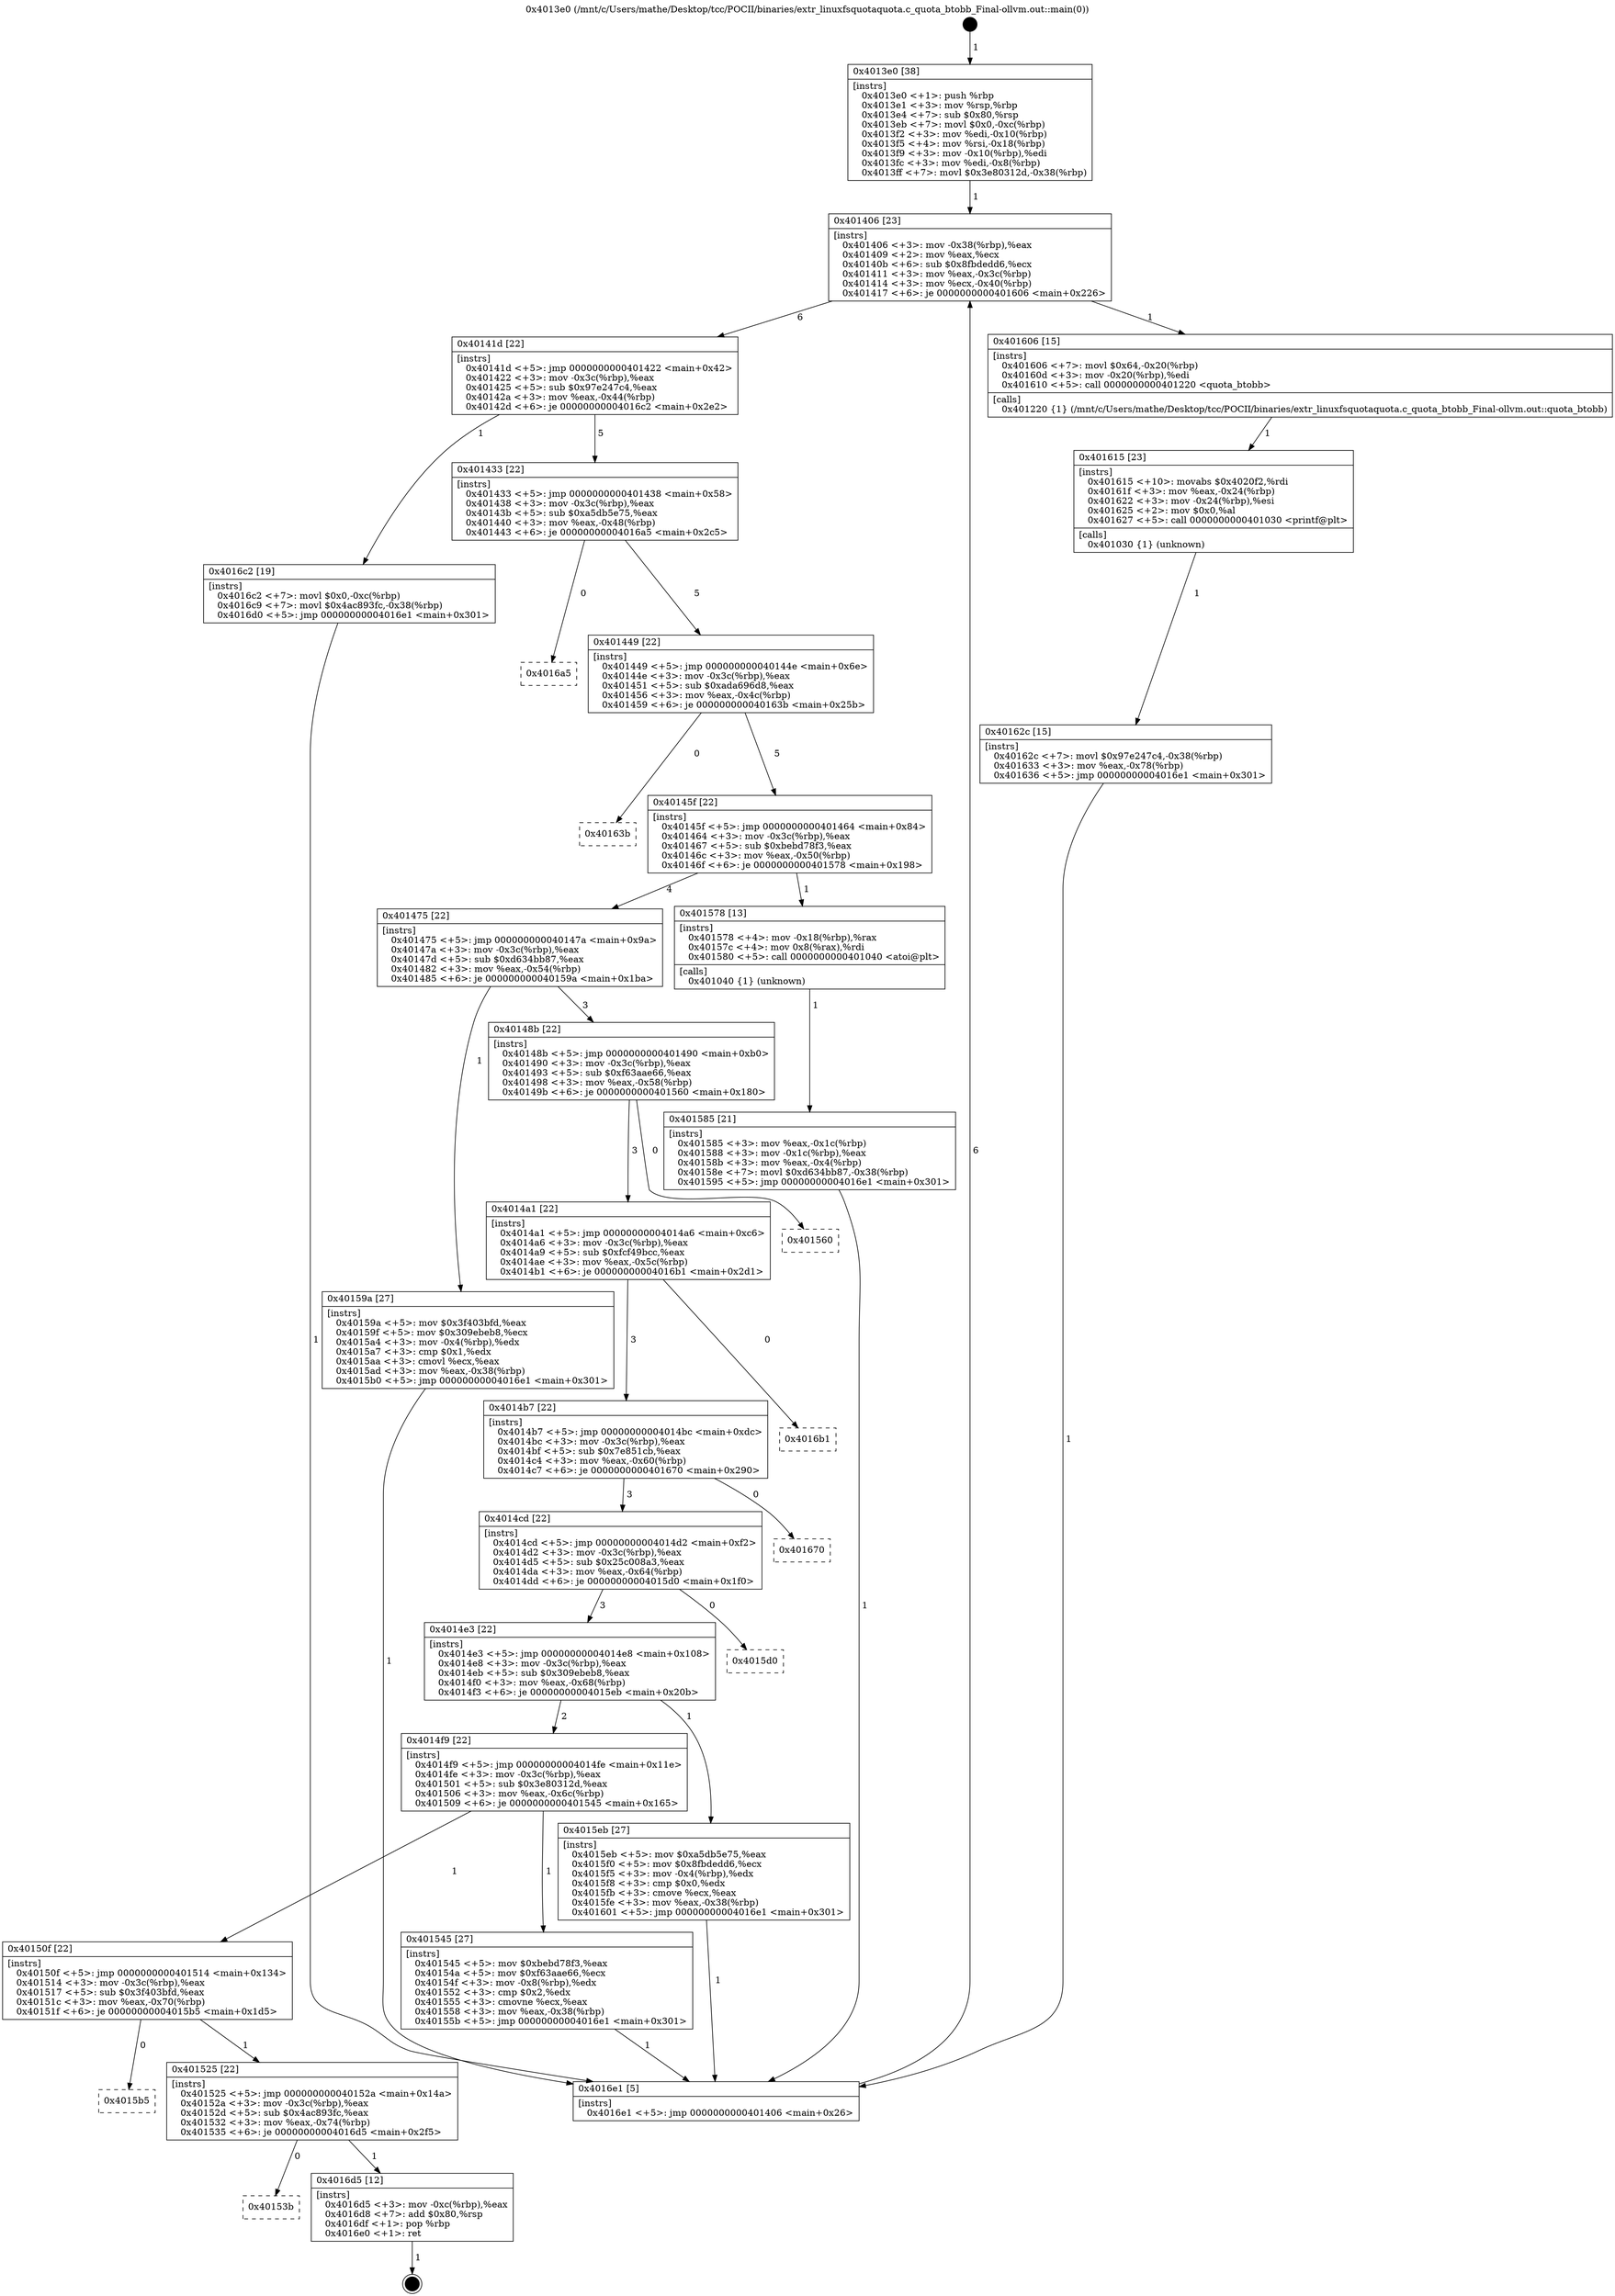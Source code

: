 digraph "0x4013e0" {
  label = "0x4013e0 (/mnt/c/Users/mathe/Desktop/tcc/POCII/binaries/extr_linuxfsquotaquota.c_quota_btobb_Final-ollvm.out::main(0))"
  labelloc = "t"
  node[shape=record]

  Entry [label="",width=0.3,height=0.3,shape=circle,fillcolor=black,style=filled]
  "0x401406" [label="{
     0x401406 [23]\l
     | [instrs]\l
     &nbsp;&nbsp;0x401406 \<+3\>: mov -0x38(%rbp),%eax\l
     &nbsp;&nbsp;0x401409 \<+2\>: mov %eax,%ecx\l
     &nbsp;&nbsp;0x40140b \<+6\>: sub $0x8fbdedd6,%ecx\l
     &nbsp;&nbsp;0x401411 \<+3\>: mov %eax,-0x3c(%rbp)\l
     &nbsp;&nbsp;0x401414 \<+3\>: mov %ecx,-0x40(%rbp)\l
     &nbsp;&nbsp;0x401417 \<+6\>: je 0000000000401606 \<main+0x226\>\l
  }"]
  "0x401606" [label="{
     0x401606 [15]\l
     | [instrs]\l
     &nbsp;&nbsp;0x401606 \<+7\>: movl $0x64,-0x20(%rbp)\l
     &nbsp;&nbsp;0x40160d \<+3\>: mov -0x20(%rbp),%edi\l
     &nbsp;&nbsp;0x401610 \<+5\>: call 0000000000401220 \<quota_btobb\>\l
     | [calls]\l
     &nbsp;&nbsp;0x401220 \{1\} (/mnt/c/Users/mathe/Desktop/tcc/POCII/binaries/extr_linuxfsquotaquota.c_quota_btobb_Final-ollvm.out::quota_btobb)\l
  }"]
  "0x40141d" [label="{
     0x40141d [22]\l
     | [instrs]\l
     &nbsp;&nbsp;0x40141d \<+5\>: jmp 0000000000401422 \<main+0x42\>\l
     &nbsp;&nbsp;0x401422 \<+3\>: mov -0x3c(%rbp),%eax\l
     &nbsp;&nbsp;0x401425 \<+5\>: sub $0x97e247c4,%eax\l
     &nbsp;&nbsp;0x40142a \<+3\>: mov %eax,-0x44(%rbp)\l
     &nbsp;&nbsp;0x40142d \<+6\>: je 00000000004016c2 \<main+0x2e2\>\l
  }"]
  Exit [label="",width=0.3,height=0.3,shape=circle,fillcolor=black,style=filled,peripheries=2]
  "0x4016c2" [label="{
     0x4016c2 [19]\l
     | [instrs]\l
     &nbsp;&nbsp;0x4016c2 \<+7\>: movl $0x0,-0xc(%rbp)\l
     &nbsp;&nbsp;0x4016c9 \<+7\>: movl $0x4ac893fc,-0x38(%rbp)\l
     &nbsp;&nbsp;0x4016d0 \<+5\>: jmp 00000000004016e1 \<main+0x301\>\l
  }"]
  "0x401433" [label="{
     0x401433 [22]\l
     | [instrs]\l
     &nbsp;&nbsp;0x401433 \<+5\>: jmp 0000000000401438 \<main+0x58\>\l
     &nbsp;&nbsp;0x401438 \<+3\>: mov -0x3c(%rbp),%eax\l
     &nbsp;&nbsp;0x40143b \<+5\>: sub $0xa5db5e75,%eax\l
     &nbsp;&nbsp;0x401440 \<+3\>: mov %eax,-0x48(%rbp)\l
     &nbsp;&nbsp;0x401443 \<+6\>: je 00000000004016a5 \<main+0x2c5\>\l
  }"]
  "0x40153b" [label="{
     0x40153b\l
  }", style=dashed]
  "0x4016a5" [label="{
     0x4016a5\l
  }", style=dashed]
  "0x401449" [label="{
     0x401449 [22]\l
     | [instrs]\l
     &nbsp;&nbsp;0x401449 \<+5\>: jmp 000000000040144e \<main+0x6e\>\l
     &nbsp;&nbsp;0x40144e \<+3\>: mov -0x3c(%rbp),%eax\l
     &nbsp;&nbsp;0x401451 \<+5\>: sub $0xada696d8,%eax\l
     &nbsp;&nbsp;0x401456 \<+3\>: mov %eax,-0x4c(%rbp)\l
     &nbsp;&nbsp;0x401459 \<+6\>: je 000000000040163b \<main+0x25b\>\l
  }"]
  "0x4016d5" [label="{
     0x4016d5 [12]\l
     | [instrs]\l
     &nbsp;&nbsp;0x4016d5 \<+3\>: mov -0xc(%rbp),%eax\l
     &nbsp;&nbsp;0x4016d8 \<+7\>: add $0x80,%rsp\l
     &nbsp;&nbsp;0x4016df \<+1\>: pop %rbp\l
     &nbsp;&nbsp;0x4016e0 \<+1\>: ret\l
  }"]
  "0x40163b" [label="{
     0x40163b\l
  }", style=dashed]
  "0x40145f" [label="{
     0x40145f [22]\l
     | [instrs]\l
     &nbsp;&nbsp;0x40145f \<+5\>: jmp 0000000000401464 \<main+0x84\>\l
     &nbsp;&nbsp;0x401464 \<+3\>: mov -0x3c(%rbp),%eax\l
     &nbsp;&nbsp;0x401467 \<+5\>: sub $0xbebd78f3,%eax\l
     &nbsp;&nbsp;0x40146c \<+3\>: mov %eax,-0x50(%rbp)\l
     &nbsp;&nbsp;0x40146f \<+6\>: je 0000000000401578 \<main+0x198\>\l
  }"]
  "0x401525" [label="{
     0x401525 [22]\l
     | [instrs]\l
     &nbsp;&nbsp;0x401525 \<+5\>: jmp 000000000040152a \<main+0x14a\>\l
     &nbsp;&nbsp;0x40152a \<+3\>: mov -0x3c(%rbp),%eax\l
     &nbsp;&nbsp;0x40152d \<+5\>: sub $0x4ac893fc,%eax\l
     &nbsp;&nbsp;0x401532 \<+3\>: mov %eax,-0x74(%rbp)\l
     &nbsp;&nbsp;0x401535 \<+6\>: je 00000000004016d5 \<main+0x2f5\>\l
  }"]
  "0x401578" [label="{
     0x401578 [13]\l
     | [instrs]\l
     &nbsp;&nbsp;0x401578 \<+4\>: mov -0x18(%rbp),%rax\l
     &nbsp;&nbsp;0x40157c \<+4\>: mov 0x8(%rax),%rdi\l
     &nbsp;&nbsp;0x401580 \<+5\>: call 0000000000401040 \<atoi@plt\>\l
     | [calls]\l
     &nbsp;&nbsp;0x401040 \{1\} (unknown)\l
  }"]
  "0x401475" [label="{
     0x401475 [22]\l
     | [instrs]\l
     &nbsp;&nbsp;0x401475 \<+5\>: jmp 000000000040147a \<main+0x9a\>\l
     &nbsp;&nbsp;0x40147a \<+3\>: mov -0x3c(%rbp),%eax\l
     &nbsp;&nbsp;0x40147d \<+5\>: sub $0xd634bb87,%eax\l
     &nbsp;&nbsp;0x401482 \<+3\>: mov %eax,-0x54(%rbp)\l
     &nbsp;&nbsp;0x401485 \<+6\>: je 000000000040159a \<main+0x1ba\>\l
  }"]
  "0x4015b5" [label="{
     0x4015b5\l
  }", style=dashed]
  "0x40159a" [label="{
     0x40159a [27]\l
     | [instrs]\l
     &nbsp;&nbsp;0x40159a \<+5\>: mov $0x3f403bfd,%eax\l
     &nbsp;&nbsp;0x40159f \<+5\>: mov $0x309ebeb8,%ecx\l
     &nbsp;&nbsp;0x4015a4 \<+3\>: mov -0x4(%rbp),%edx\l
     &nbsp;&nbsp;0x4015a7 \<+3\>: cmp $0x1,%edx\l
     &nbsp;&nbsp;0x4015aa \<+3\>: cmovl %ecx,%eax\l
     &nbsp;&nbsp;0x4015ad \<+3\>: mov %eax,-0x38(%rbp)\l
     &nbsp;&nbsp;0x4015b0 \<+5\>: jmp 00000000004016e1 \<main+0x301\>\l
  }"]
  "0x40148b" [label="{
     0x40148b [22]\l
     | [instrs]\l
     &nbsp;&nbsp;0x40148b \<+5\>: jmp 0000000000401490 \<main+0xb0\>\l
     &nbsp;&nbsp;0x401490 \<+3\>: mov -0x3c(%rbp),%eax\l
     &nbsp;&nbsp;0x401493 \<+5\>: sub $0xf63aae66,%eax\l
     &nbsp;&nbsp;0x401498 \<+3\>: mov %eax,-0x58(%rbp)\l
     &nbsp;&nbsp;0x40149b \<+6\>: je 0000000000401560 \<main+0x180\>\l
  }"]
  "0x40162c" [label="{
     0x40162c [15]\l
     | [instrs]\l
     &nbsp;&nbsp;0x40162c \<+7\>: movl $0x97e247c4,-0x38(%rbp)\l
     &nbsp;&nbsp;0x401633 \<+3\>: mov %eax,-0x78(%rbp)\l
     &nbsp;&nbsp;0x401636 \<+5\>: jmp 00000000004016e1 \<main+0x301\>\l
  }"]
  "0x401560" [label="{
     0x401560\l
  }", style=dashed]
  "0x4014a1" [label="{
     0x4014a1 [22]\l
     | [instrs]\l
     &nbsp;&nbsp;0x4014a1 \<+5\>: jmp 00000000004014a6 \<main+0xc6\>\l
     &nbsp;&nbsp;0x4014a6 \<+3\>: mov -0x3c(%rbp),%eax\l
     &nbsp;&nbsp;0x4014a9 \<+5\>: sub $0xfcf49bcc,%eax\l
     &nbsp;&nbsp;0x4014ae \<+3\>: mov %eax,-0x5c(%rbp)\l
     &nbsp;&nbsp;0x4014b1 \<+6\>: je 00000000004016b1 \<main+0x2d1\>\l
  }"]
  "0x401615" [label="{
     0x401615 [23]\l
     | [instrs]\l
     &nbsp;&nbsp;0x401615 \<+10\>: movabs $0x4020f2,%rdi\l
     &nbsp;&nbsp;0x40161f \<+3\>: mov %eax,-0x24(%rbp)\l
     &nbsp;&nbsp;0x401622 \<+3\>: mov -0x24(%rbp),%esi\l
     &nbsp;&nbsp;0x401625 \<+2\>: mov $0x0,%al\l
     &nbsp;&nbsp;0x401627 \<+5\>: call 0000000000401030 \<printf@plt\>\l
     | [calls]\l
     &nbsp;&nbsp;0x401030 \{1\} (unknown)\l
  }"]
  "0x4016b1" [label="{
     0x4016b1\l
  }", style=dashed]
  "0x4014b7" [label="{
     0x4014b7 [22]\l
     | [instrs]\l
     &nbsp;&nbsp;0x4014b7 \<+5\>: jmp 00000000004014bc \<main+0xdc\>\l
     &nbsp;&nbsp;0x4014bc \<+3\>: mov -0x3c(%rbp),%eax\l
     &nbsp;&nbsp;0x4014bf \<+5\>: sub $0x7e851cb,%eax\l
     &nbsp;&nbsp;0x4014c4 \<+3\>: mov %eax,-0x60(%rbp)\l
     &nbsp;&nbsp;0x4014c7 \<+6\>: je 0000000000401670 \<main+0x290\>\l
  }"]
  "0x401585" [label="{
     0x401585 [21]\l
     | [instrs]\l
     &nbsp;&nbsp;0x401585 \<+3\>: mov %eax,-0x1c(%rbp)\l
     &nbsp;&nbsp;0x401588 \<+3\>: mov -0x1c(%rbp),%eax\l
     &nbsp;&nbsp;0x40158b \<+3\>: mov %eax,-0x4(%rbp)\l
     &nbsp;&nbsp;0x40158e \<+7\>: movl $0xd634bb87,-0x38(%rbp)\l
     &nbsp;&nbsp;0x401595 \<+5\>: jmp 00000000004016e1 \<main+0x301\>\l
  }"]
  "0x401670" [label="{
     0x401670\l
  }", style=dashed]
  "0x4014cd" [label="{
     0x4014cd [22]\l
     | [instrs]\l
     &nbsp;&nbsp;0x4014cd \<+5\>: jmp 00000000004014d2 \<main+0xf2\>\l
     &nbsp;&nbsp;0x4014d2 \<+3\>: mov -0x3c(%rbp),%eax\l
     &nbsp;&nbsp;0x4014d5 \<+5\>: sub $0x25c008a3,%eax\l
     &nbsp;&nbsp;0x4014da \<+3\>: mov %eax,-0x64(%rbp)\l
     &nbsp;&nbsp;0x4014dd \<+6\>: je 00000000004015d0 \<main+0x1f0\>\l
  }"]
  "0x4013e0" [label="{
     0x4013e0 [38]\l
     | [instrs]\l
     &nbsp;&nbsp;0x4013e0 \<+1\>: push %rbp\l
     &nbsp;&nbsp;0x4013e1 \<+3\>: mov %rsp,%rbp\l
     &nbsp;&nbsp;0x4013e4 \<+7\>: sub $0x80,%rsp\l
     &nbsp;&nbsp;0x4013eb \<+7\>: movl $0x0,-0xc(%rbp)\l
     &nbsp;&nbsp;0x4013f2 \<+3\>: mov %edi,-0x10(%rbp)\l
     &nbsp;&nbsp;0x4013f5 \<+4\>: mov %rsi,-0x18(%rbp)\l
     &nbsp;&nbsp;0x4013f9 \<+3\>: mov -0x10(%rbp),%edi\l
     &nbsp;&nbsp;0x4013fc \<+3\>: mov %edi,-0x8(%rbp)\l
     &nbsp;&nbsp;0x4013ff \<+7\>: movl $0x3e80312d,-0x38(%rbp)\l
  }"]
  "0x4015d0" [label="{
     0x4015d0\l
  }", style=dashed]
  "0x4014e3" [label="{
     0x4014e3 [22]\l
     | [instrs]\l
     &nbsp;&nbsp;0x4014e3 \<+5\>: jmp 00000000004014e8 \<main+0x108\>\l
     &nbsp;&nbsp;0x4014e8 \<+3\>: mov -0x3c(%rbp),%eax\l
     &nbsp;&nbsp;0x4014eb \<+5\>: sub $0x309ebeb8,%eax\l
     &nbsp;&nbsp;0x4014f0 \<+3\>: mov %eax,-0x68(%rbp)\l
     &nbsp;&nbsp;0x4014f3 \<+6\>: je 00000000004015eb \<main+0x20b\>\l
  }"]
  "0x4016e1" [label="{
     0x4016e1 [5]\l
     | [instrs]\l
     &nbsp;&nbsp;0x4016e1 \<+5\>: jmp 0000000000401406 \<main+0x26\>\l
  }"]
  "0x4015eb" [label="{
     0x4015eb [27]\l
     | [instrs]\l
     &nbsp;&nbsp;0x4015eb \<+5\>: mov $0xa5db5e75,%eax\l
     &nbsp;&nbsp;0x4015f0 \<+5\>: mov $0x8fbdedd6,%ecx\l
     &nbsp;&nbsp;0x4015f5 \<+3\>: mov -0x4(%rbp),%edx\l
     &nbsp;&nbsp;0x4015f8 \<+3\>: cmp $0x0,%edx\l
     &nbsp;&nbsp;0x4015fb \<+3\>: cmove %ecx,%eax\l
     &nbsp;&nbsp;0x4015fe \<+3\>: mov %eax,-0x38(%rbp)\l
     &nbsp;&nbsp;0x401601 \<+5\>: jmp 00000000004016e1 \<main+0x301\>\l
  }"]
  "0x4014f9" [label="{
     0x4014f9 [22]\l
     | [instrs]\l
     &nbsp;&nbsp;0x4014f9 \<+5\>: jmp 00000000004014fe \<main+0x11e\>\l
     &nbsp;&nbsp;0x4014fe \<+3\>: mov -0x3c(%rbp),%eax\l
     &nbsp;&nbsp;0x401501 \<+5\>: sub $0x3e80312d,%eax\l
     &nbsp;&nbsp;0x401506 \<+3\>: mov %eax,-0x6c(%rbp)\l
     &nbsp;&nbsp;0x401509 \<+6\>: je 0000000000401545 \<main+0x165\>\l
  }"]
  "0x40150f" [label="{
     0x40150f [22]\l
     | [instrs]\l
     &nbsp;&nbsp;0x40150f \<+5\>: jmp 0000000000401514 \<main+0x134\>\l
     &nbsp;&nbsp;0x401514 \<+3\>: mov -0x3c(%rbp),%eax\l
     &nbsp;&nbsp;0x401517 \<+5\>: sub $0x3f403bfd,%eax\l
     &nbsp;&nbsp;0x40151c \<+3\>: mov %eax,-0x70(%rbp)\l
     &nbsp;&nbsp;0x40151f \<+6\>: je 00000000004015b5 \<main+0x1d5\>\l
  }"]
  "0x401545" [label="{
     0x401545 [27]\l
     | [instrs]\l
     &nbsp;&nbsp;0x401545 \<+5\>: mov $0xbebd78f3,%eax\l
     &nbsp;&nbsp;0x40154a \<+5\>: mov $0xf63aae66,%ecx\l
     &nbsp;&nbsp;0x40154f \<+3\>: mov -0x8(%rbp),%edx\l
     &nbsp;&nbsp;0x401552 \<+3\>: cmp $0x2,%edx\l
     &nbsp;&nbsp;0x401555 \<+3\>: cmovne %ecx,%eax\l
     &nbsp;&nbsp;0x401558 \<+3\>: mov %eax,-0x38(%rbp)\l
     &nbsp;&nbsp;0x40155b \<+5\>: jmp 00000000004016e1 \<main+0x301\>\l
  }"]
  Entry -> "0x4013e0" [label=" 1"]
  "0x401406" -> "0x401606" [label=" 1"]
  "0x401406" -> "0x40141d" [label=" 6"]
  "0x4016d5" -> Exit [label=" 1"]
  "0x40141d" -> "0x4016c2" [label=" 1"]
  "0x40141d" -> "0x401433" [label=" 5"]
  "0x401525" -> "0x40153b" [label=" 0"]
  "0x401433" -> "0x4016a5" [label=" 0"]
  "0x401433" -> "0x401449" [label=" 5"]
  "0x401525" -> "0x4016d5" [label=" 1"]
  "0x401449" -> "0x40163b" [label=" 0"]
  "0x401449" -> "0x40145f" [label=" 5"]
  "0x40150f" -> "0x401525" [label=" 1"]
  "0x40145f" -> "0x401578" [label=" 1"]
  "0x40145f" -> "0x401475" [label=" 4"]
  "0x40150f" -> "0x4015b5" [label=" 0"]
  "0x401475" -> "0x40159a" [label=" 1"]
  "0x401475" -> "0x40148b" [label=" 3"]
  "0x4016c2" -> "0x4016e1" [label=" 1"]
  "0x40148b" -> "0x401560" [label=" 0"]
  "0x40148b" -> "0x4014a1" [label=" 3"]
  "0x40162c" -> "0x4016e1" [label=" 1"]
  "0x4014a1" -> "0x4016b1" [label=" 0"]
  "0x4014a1" -> "0x4014b7" [label=" 3"]
  "0x401615" -> "0x40162c" [label=" 1"]
  "0x4014b7" -> "0x401670" [label=" 0"]
  "0x4014b7" -> "0x4014cd" [label=" 3"]
  "0x401606" -> "0x401615" [label=" 1"]
  "0x4014cd" -> "0x4015d0" [label=" 0"]
  "0x4014cd" -> "0x4014e3" [label=" 3"]
  "0x4015eb" -> "0x4016e1" [label=" 1"]
  "0x4014e3" -> "0x4015eb" [label=" 1"]
  "0x4014e3" -> "0x4014f9" [label=" 2"]
  "0x40159a" -> "0x4016e1" [label=" 1"]
  "0x4014f9" -> "0x401545" [label=" 1"]
  "0x4014f9" -> "0x40150f" [label=" 1"]
  "0x401545" -> "0x4016e1" [label=" 1"]
  "0x4013e0" -> "0x401406" [label=" 1"]
  "0x4016e1" -> "0x401406" [label=" 6"]
  "0x401578" -> "0x401585" [label=" 1"]
  "0x401585" -> "0x4016e1" [label=" 1"]
}
